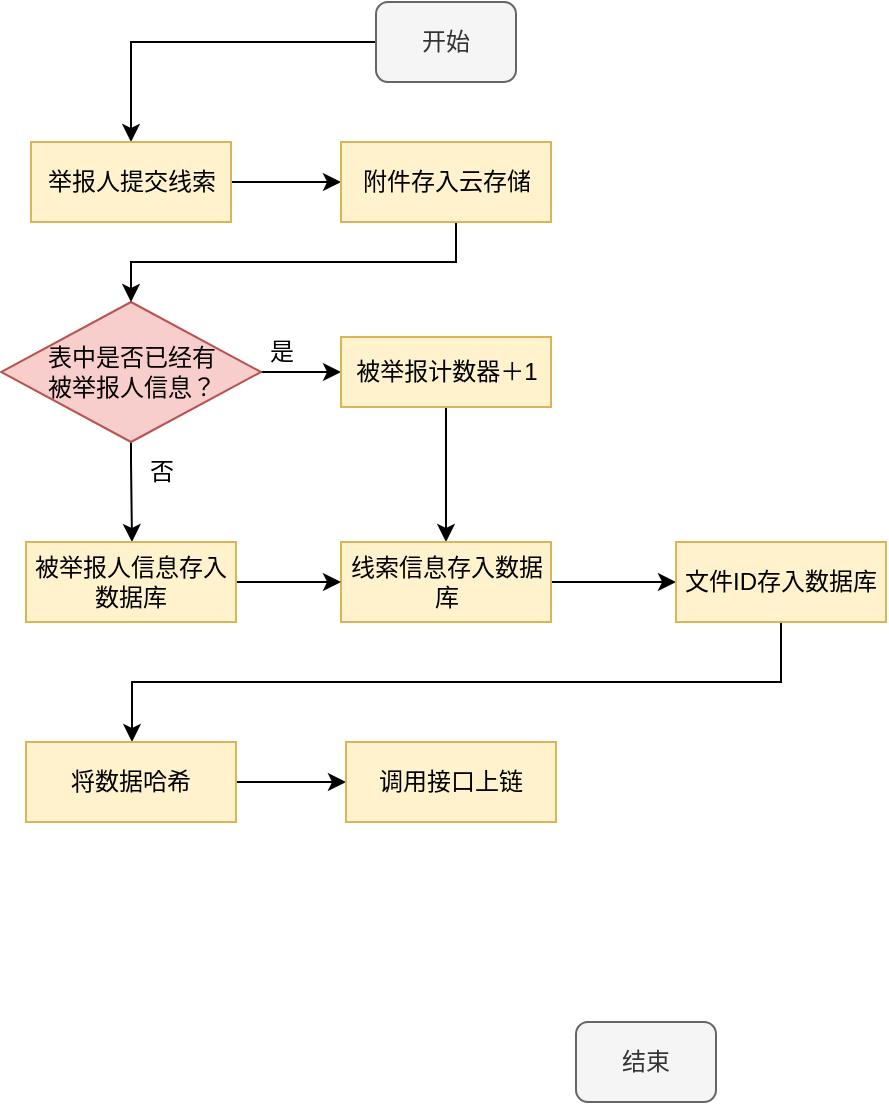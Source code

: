 <mxfile version="18.1.3" type="github">
  <diagram id="qEYKWJYB6lUPqcc3MonS" name="Page-1">
    <mxGraphModel dx="1038" dy="491" grid="1" gridSize="10" guides="1" tooltips="1" connect="1" arrows="1" fold="1" page="1" pageScale="1" pageWidth="827" pageHeight="1169" math="0" shadow="0">
      <root>
        <mxCell id="0" />
        <mxCell id="1" parent="0" />
        <mxCell id="1FDm_MmRjg4e-9KDtzbT-15" value="" style="edgeStyle=orthogonalEdgeStyle;rounded=0;orthogonalLoop=1;jettySize=auto;html=1;" parent="1" source="1FDm_MmRjg4e-9KDtzbT-1" target="1FDm_MmRjg4e-9KDtzbT-3" edge="1">
          <mxGeometry relative="1" as="geometry" />
        </mxCell>
        <mxCell id="1FDm_MmRjg4e-9KDtzbT-1" value="开始" style="rounded=1;whiteSpace=wrap;html=1;fillColor=#f5f5f5;fontColor=#333333;strokeColor=#666666;" parent="1" vertex="1">
          <mxGeometry x="300" y="70" width="70" height="40" as="geometry" />
        </mxCell>
        <mxCell id="1FDm_MmRjg4e-9KDtzbT-2" value="结束" style="rounded=1;whiteSpace=wrap;html=1;fillColor=#f5f5f5;fontColor=#333333;strokeColor=#666666;" parent="1" vertex="1">
          <mxGeometry x="400" y="580" width="70" height="40" as="geometry" />
        </mxCell>
        <mxCell id="s78n-pDO02RR8vkk9_p3-1" value="" style="edgeStyle=orthogonalEdgeStyle;rounded=0;orthogonalLoop=1;jettySize=auto;html=1;" edge="1" parent="1" source="1FDm_MmRjg4e-9KDtzbT-3" target="1FDm_MmRjg4e-9KDtzbT-10">
          <mxGeometry relative="1" as="geometry" />
        </mxCell>
        <mxCell id="1FDm_MmRjg4e-9KDtzbT-3" value="举报人提交线索" style="rounded=0;whiteSpace=wrap;html=1;fillColor=#fff2cc;strokeColor=#d6b656;" parent="1" vertex="1">
          <mxGeometry x="127.5" y="140" width="100" height="40" as="geometry" />
        </mxCell>
        <mxCell id="1FDm_MmRjg4e-9KDtzbT-20" value="" style="edgeStyle=orthogonalEdgeStyle;rounded=0;orthogonalLoop=1;jettySize=auto;html=1;" parent="1" source="1FDm_MmRjg4e-9KDtzbT-5" target="1FDm_MmRjg4e-9KDtzbT-8" edge="1">
          <mxGeometry relative="1" as="geometry" />
        </mxCell>
        <mxCell id="1FDm_MmRjg4e-9KDtzbT-21" value="" style="edgeStyle=orthogonalEdgeStyle;rounded=0;orthogonalLoop=1;jettySize=auto;html=1;" parent="1" source="1FDm_MmRjg4e-9KDtzbT-5" target="1FDm_MmRjg4e-9KDtzbT-11" edge="1">
          <mxGeometry relative="1" as="geometry">
            <Array as="points">
              <mxPoint x="178" y="300" />
              <mxPoint x="178" y="300" />
            </Array>
          </mxGeometry>
        </mxCell>
        <mxCell id="1FDm_MmRjg4e-9KDtzbT-5" value="表中是否已经有&lt;br&gt;被举报人信息？" style="rhombus;whiteSpace=wrap;html=1;fillColor=#f8cecc;strokeColor=#b85450;" parent="1" vertex="1">
          <mxGeometry x="112.5" y="220" width="130" height="70" as="geometry" />
        </mxCell>
        <mxCell id="s78n-pDO02RR8vkk9_p3-3" style="edgeStyle=orthogonalEdgeStyle;rounded=0;orthogonalLoop=1;jettySize=auto;html=1;entryX=0.5;entryY=0;entryDx=0;entryDy=0;" edge="1" parent="1" source="1FDm_MmRjg4e-9KDtzbT-8" target="1FDm_MmRjg4e-9KDtzbT-9">
          <mxGeometry relative="1" as="geometry" />
        </mxCell>
        <mxCell id="1FDm_MmRjg4e-9KDtzbT-8" value="被举报计数器＋1" style="rounded=0;whiteSpace=wrap;html=1;fillColor=#fff2cc;strokeColor=#d6b656;" parent="1" vertex="1">
          <mxGeometry x="282.5" y="237.5" width="105" height="35" as="geometry" />
        </mxCell>
        <mxCell id="1FDm_MmRjg4e-9KDtzbT-32" value="" style="edgeStyle=orthogonalEdgeStyle;rounded=0;orthogonalLoop=1;jettySize=auto;html=1;" parent="1" source="1FDm_MmRjg4e-9KDtzbT-9" target="1FDm_MmRjg4e-9KDtzbT-13" edge="1">
          <mxGeometry relative="1" as="geometry" />
        </mxCell>
        <mxCell id="1FDm_MmRjg4e-9KDtzbT-9" value="线索信息存入数据库" style="rounded=0;whiteSpace=wrap;html=1;fillColor=#fff2cc;strokeColor=#d6b656;" parent="1" vertex="1">
          <mxGeometry x="282.5" y="340" width="105" height="40" as="geometry" />
        </mxCell>
        <mxCell id="1FDm_MmRjg4e-9KDtzbT-19" value="" style="edgeStyle=orthogonalEdgeStyle;rounded=0;orthogonalLoop=1;jettySize=auto;html=1;entryX=0.5;entryY=0;entryDx=0;entryDy=0;exitX=0.5;exitY=1;exitDx=0;exitDy=0;" parent="1" source="1FDm_MmRjg4e-9KDtzbT-10" target="1FDm_MmRjg4e-9KDtzbT-5" edge="1">
          <mxGeometry relative="1" as="geometry">
            <Array as="points">
              <mxPoint x="340" y="180" />
              <mxPoint x="340" y="200" />
              <mxPoint x="178" y="200" />
            </Array>
          </mxGeometry>
        </mxCell>
        <mxCell id="1FDm_MmRjg4e-9KDtzbT-10" value="附件存入云存储" style="rounded=0;whiteSpace=wrap;html=1;fillColor=#fff2cc;strokeColor=#d6b656;" parent="1" vertex="1">
          <mxGeometry x="282.5" y="140" width="105" height="40" as="geometry" />
        </mxCell>
        <mxCell id="1FDm_MmRjg4e-9KDtzbT-31" style="edgeStyle=orthogonalEdgeStyle;rounded=0;orthogonalLoop=1;jettySize=auto;html=1;entryX=0;entryY=0.5;entryDx=0;entryDy=0;" parent="1" source="1FDm_MmRjg4e-9KDtzbT-11" target="1FDm_MmRjg4e-9KDtzbT-9" edge="1">
          <mxGeometry relative="1" as="geometry" />
        </mxCell>
        <mxCell id="1FDm_MmRjg4e-9KDtzbT-11" value="被举报人信息存入数据库" style="rounded=0;whiteSpace=wrap;html=1;fillColor=#fff2cc;strokeColor=#d6b656;" parent="1" vertex="1">
          <mxGeometry x="125" y="340" width="105" height="40" as="geometry" />
        </mxCell>
        <mxCell id="1FDm_MmRjg4e-9KDtzbT-33" style="edgeStyle=orthogonalEdgeStyle;rounded=0;orthogonalLoop=1;jettySize=auto;html=1;" parent="1" source="1FDm_MmRjg4e-9KDtzbT-13" target="1FDm_MmRjg4e-9KDtzbT-28" edge="1">
          <mxGeometry relative="1" as="geometry">
            <Array as="points">
              <mxPoint x="503" y="410" />
              <mxPoint x="178" y="410" />
            </Array>
          </mxGeometry>
        </mxCell>
        <mxCell id="1FDm_MmRjg4e-9KDtzbT-13" value="文件ID存入数据库" style="rounded=0;whiteSpace=wrap;html=1;fillColor=#fff2cc;strokeColor=#d6b656;" parent="1" vertex="1">
          <mxGeometry x="450" y="340" width="105" height="40" as="geometry" />
        </mxCell>
        <mxCell id="1FDm_MmRjg4e-9KDtzbT-25" value="是" style="text;html=1;strokeColor=none;fillColor=none;align=center;verticalAlign=middle;whiteSpace=wrap;rounded=0;" parent="1" vertex="1">
          <mxGeometry x="222.5" y="230" width="60" height="30" as="geometry" />
        </mxCell>
        <mxCell id="1FDm_MmRjg4e-9KDtzbT-26" value="否" style="text;html=1;strokeColor=none;fillColor=none;align=center;verticalAlign=middle;whiteSpace=wrap;rounded=0;" parent="1" vertex="1">
          <mxGeometry x="172.5" y="290" width="40" height="30" as="geometry" />
        </mxCell>
        <mxCell id="1FDm_MmRjg4e-9KDtzbT-34" value="" style="edgeStyle=orthogonalEdgeStyle;rounded=0;orthogonalLoop=1;jettySize=auto;html=1;" parent="1" source="1FDm_MmRjg4e-9KDtzbT-28" target="1FDm_MmRjg4e-9KDtzbT-29" edge="1">
          <mxGeometry relative="1" as="geometry" />
        </mxCell>
        <mxCell id="1FDm_MmRjg4e-9KDtzbT-28" value="将数据哈希" style="rounded=0;whiteSpace=wrap;html=1;fillColor=#fff2cc;strokeColor=#d6b656;" parent="1" vertex="1">
          <mxGeometry x="125" y="440" width="105" height="40" as="geometry" />
        </mxCell>
        <mxCell id="1FDm_MmRjg4e-9KDtzbT-29" value="调用接口上链" style="rounded=0;whiteSpace=wrap;html=1;fillColor=#fff2cc;strokeColor=#d6b656;" parent="1" vertex="1">
          <mxGeometry x="285" y="440" width="105" height="40" as="geometry" />
        </mxCell>
      </root>
    </mxGraphModel>
  </diagram>
</mxfile>
